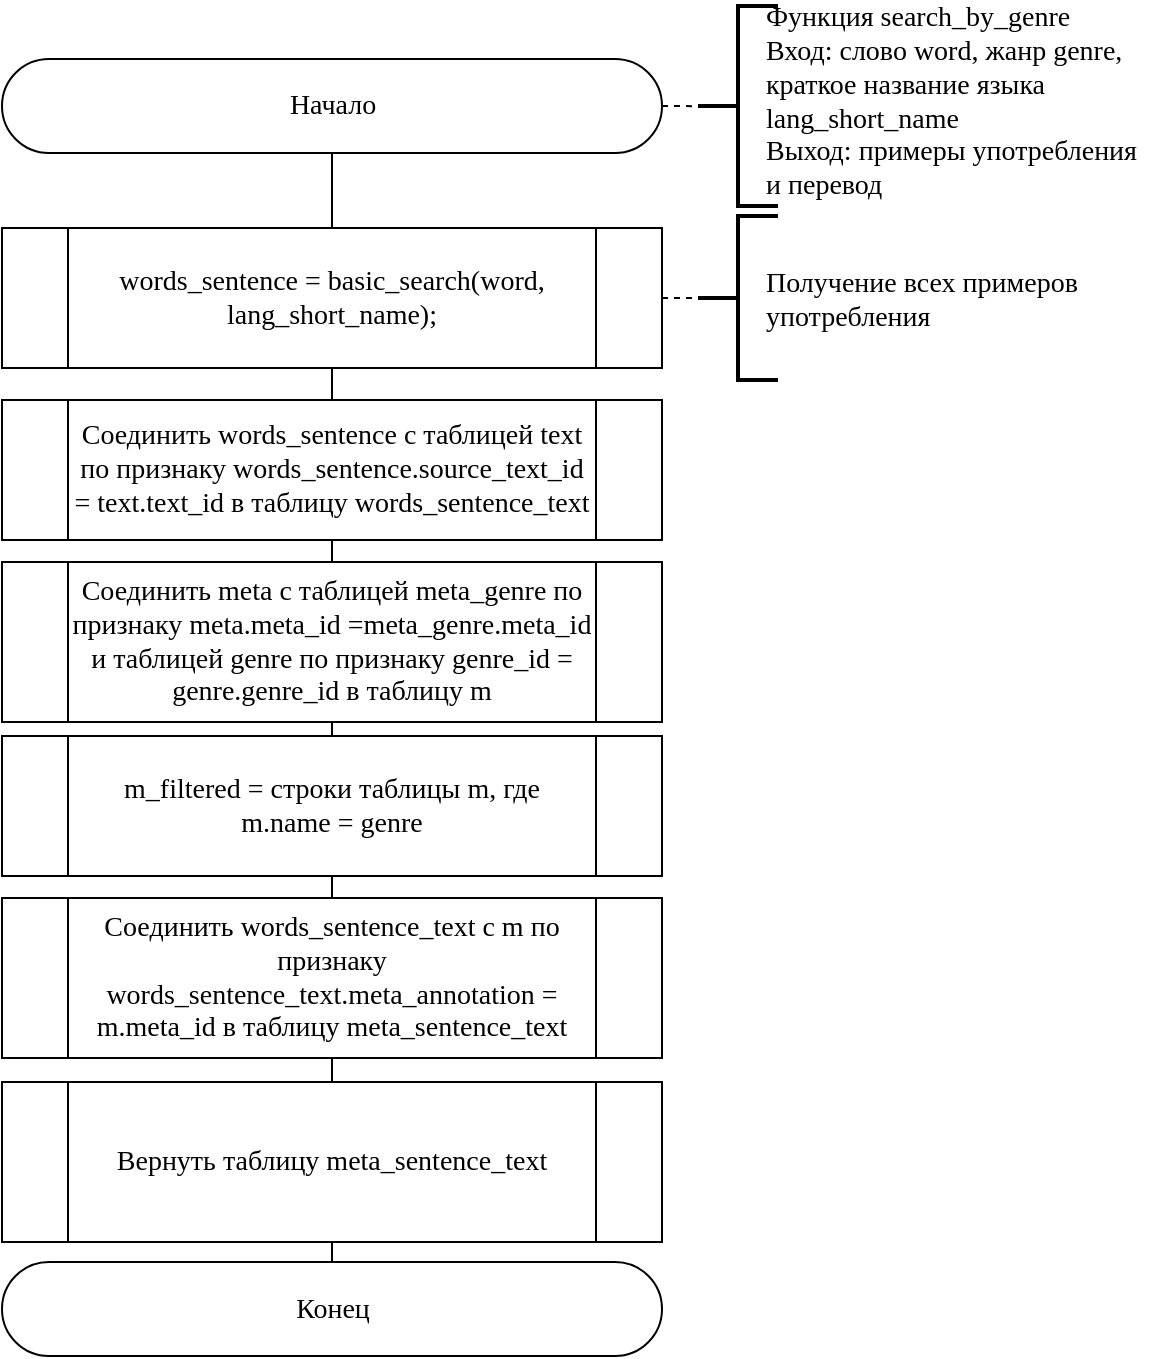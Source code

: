 <mxfile version="20.8.16" type="device"><diagram id="C5RBs43oDa-KdzZeNtuy" name="Page-1"><mxGraphModel dx="1036" dy="614" grid="1" gridSize="10" guides="1" tooltips="1" connect="1" arrows="1" fold="1" page="1" pageScale="1" pageWidth="600" pageHeight="680" math="0" shadow="0"><root><mxCell id="WIyWlLk6GJQsqaUBKTNV-0"/><mxCell id="WIyWlLk6GJQsqaUBKTNV-1" parent="WIyWlLk6GJQsqaUBKTNV-0"/><mxCell id="dCSs5ZLkzxHI0vqwsW0G-0" value="&lt;font face=&quot;Times New Roman&quot; style=&quot;font-size: 14px;&quot;&gt;Начало&lt;/font&gt;" style="html=1;dashed=0;whitespace=wrap;shape=mxgraph.dfd.start" parent="WIyWlLk6GJQsqaUBKTNV-1" vertex="1"><mxGeometry x="20" y="28.5" width="330" height="47" as="geometry"/></mxCell><mxCell id="dCSs5ZLkzxHI0vqwsW0G-2" value="" style="strokeWidth=2;html=1;shape=mxgraph.flowchart.annotation_2;align=left;labelPosition=right;pointerEvents=1;fontFamily=Times New Roman;fontSize=14;" parent="WIyWlLk6GJQsqaUBKTNV-1" vertex="1"><mxGeometry x="368" y="2" width="40" height="100" as="geometry"/></mxCell><mxCell id="dCSs5ZLkzxHI0vqwsW0G-3" value="" style="endArrow=none;dashed=1;html=1;rounded=0;fontFamily=Times New Roman;fontSize=14;exitX=1;exitY=0.5;exitDx=0;exitDy=0;exitPerimeter=0;entryX=0.034;entryY=0.501;entryDx=0;entryDy=0;entryPerimeter=0;" parent="WIyWlLk6GJQsqaUBKTNV-1" source="dCSs5ZLkzxHI0vqwsW0G-0" target="dCSs5ZLkzxHI0vqwsW0G-2" edge="1"><mxGeometry width="50" height="50" relative="1" as="geometry"><mxPoint x="359" y="51" as="sourcePoint"/><mxPoint x="448" y="90" as="targetPoint"/></mxGeometry></mxCell><mxCell id="dCSs5ZLkzxHI0vqwsW0G-4" value="Функция search_by_genre&lt;br&gt;Вход: слово word, жанр genre, краткое название языка lang_short_name&lt;br&gt;Выход: примеры употребления&amp;nbsp;&lt;br&gt;и перевод" style="text;html=1;strokeColor=none;fillColor=none;align=left;verticalAlign=middle;whiteSpace=wrap;rounded=0;fontSize=14;fontFamily=Times New Roman;" parent="WIyWlLk6GJQsqaUBKTNV-1" vertex="1"><mxGeometry x="400" width="200" height="100" as="geometry"/></mxCell><mxCell id="dCSs5ZLkzxHI0vqwsW0G-5" value="" style="endArrow=none;html=1;rounded=0;fontFamily=Times New Roman;fontSize=14;entryX=0.5;entryY=0.5;entryDx=0;entryDy=23.5;entryPerimeter=0;exitX=0.5;exitY=0;exitDx=0;exitDy=0;" parent="WIyWlLk6GJQsqaUBKTNV-1" source="dCSs5ZLkzxHI0vqwsW0G-7" target="dCSs5ZLkzxHI0vqwsW0G-0" edge="1"><mxGeometry width="50" height="50" relative="1" as="geometry"><mxPoint x="185" y="106" as="sourcePoint"/><mxPoint x="223" y="136" as="targetPoint"/></mxGeometry></mxCell><mxCell id="dCSs5ZLkzxHI0vqwsW0G-7" value="words_sentence = basic_search(word, &lt;br&gt;lang_short_name);" style="shape=process;whiteSpace=wrap;html=1;backgroundOutline=1;fontFamily=Times New Roman;fontSize=14;" parent="WIyWlLk6GJQsqaUBKTNV-1" vertex="1"><mxGeometry x="20" y="113" width="330" height="70" as="geometry"/></mxCell><mxCell id="dCSs5ZLkzxHI0vqwsW0G-8" value="Соединить words_sentence с таблицей text по признаку words_sentence.source_text_id = text.text_id в таблицу words_sentence_text" style="shape=process;whiteSpace=wrap;html=1;backgroundOutline=1;fontFamily=Times New Roman;fontSize=14;" parent="WIyWlLk6GJQsqaUBKTNV-1" vertex="1"><mxGeometry x="20" y="199" width="330" height="70" as="geometry"/></mxCell><mxCell id="dCSs5ZLkzxHI0vqwsW0G-9" value="" style="endArrow=none;html=1;rounded=0;fontFamily=Times New Roman;fontSize=14;exitX=0.5;exitY=0;exitDx=0;exitDy=0;entryX=0.5;entryY=1;entryDx=0;entryDy=0;" parent="WIyWlLk6GJQsqaUBKTNV-1" source="dCSs5ZLkzxHI0vqwsW0G-8" target="dCSs5ZLkzxHI0vqwsW0G-7" edge="1"><mxGeometry width="50" height="50" relative="1" as="geometry"><mxPoint x="173" y="213" as="sourcePoint"/><mxPoint x="223" y="163" as="targetPoint"/></mxGeometry></mxCell><mxCell id="dCSs5ZLkzxHI0vqwsW0G-16" value="&lt;font face=&quot;Times New Roman&quot;&gt;&lt;span style=&quot;font-size: 14px;&quot;&gt;Конец&lt;/span&gt;&lt;/font&gt;" style="html=1;dashed=0;whitespace=wrap;shape=mxgraph.dfd.start" parent="WIyWlLk6GJQsqaUBKTNV-1" vertex="1"><mxGeometry x="20" y="630" width="330" height="47" as="geometry"/></mxCell><mxCell id="dCSs5ZLkzxHI0vqwsW0G-17" value="" style="endArrow=none;html=1;rounded=0;fontFamily=Times New Roman;fontSize=14;exitX=0.5;exitY=0.5;exitDx=0;exitDy=-23.5;exitPerimeter=0;entryX=0.5;entryY=1;entryDx=0;entryDy=0;" parent="WIyWlLk6GJQsqaUBKTNV-1" source="dCSs5ZLkzxHI0vqwsW0G-16" target="vvVP9l_vTxtYH7QzyTid-5" edge="1"><mxGeometry width="50" height="50" relative="1" as="geometry"><mxPoint x="203" y="408" as="sourcePoint"/><mxPoint x="173.0" y="538" as="targetPoint"/></mxGeometry></mxCell><mxCell id="vvVP9l_vTxtYH7QzyTid-0" value="" style="strokeWidth=2;html=1;shape=mxgraph.flowchart.annotation_2;align=left;labelPosition=right;pointerEvents=1;fontFamily=Times New Roman;fontSize=14;" parent="WIyWlLk6GJQsqaUBKTNV-1" vertex="1"><mxGeometry x="368" y="107" width="40" height="82" as="geometry"/></mxCell><mxCell id="vvVP9l_vTxtYH7QzyTid-1" value="" style="endArrow=none;dashed=1;html=1;rounded=0;fontFamily=Times New Roman;fontSize=14;exitX=1;exitY=0.5;exitDx=0;exitDy=0;entryX=0.034;entryY=0.501;entryDx=0;entryDy=0;entryPerimeter=0;" parent="WIyWlLk6GJQsqaUBKTNV-1" source="dCSs5ZLkzxHI0vqwsW0G-7" target="vvVP9l_vTxtYH7QzyTid-0" edge="1"><mxGeometry width="50" height="50" relative="1" as="geometry"><mxPoint x="359" y="148" as="sourcePoint"/><mxPoint x="448" y="187" as="targetPoint"/></mxGeometry></mxCell><mxCell id="vvVP9l_vTxtYH7QzyTid-2" value="Получение всех примеров употребления" style="text;html=1;strokeColor=none;fillColor=none;align=left;verticalAlign=middle;whiteSpace=wrap;rounded=0;fontSize=14;fontFamily=Times New Roman;" parent="WIyWlLk6GJQsqaUBKTNV-1" vertex="1"><mxGeometry x="400" y="99" width="200" height="100" as="geometry"/></mxCell><mxCell id="vvVP9l_vTxtYH7QzyTid-3" value="" style="endArrow=none;html=1;rounded=0;entryX=0.5;entryY=1;entryDx=0;entryDy=0;exitX=0.5;exitY=0;exitDx=0;exitDy=0;" parent="WIyWlLk6GJQsqaUBKTNV-1" source="vvVP9l_vTxtYH7QzyTid-5" target="vvVP9l_vTxtYH7QzyTid-4" edge="1"><mxGeometry width="50" height="50" relative="1" as="geometry"><mxPoint x="173" y="455" as="sourcePoint"/><mxPoint x="173.0" y="452" as="targetPoint"/></mxGeometry></mxCell><mxCell id="vvVP9l_vTxtYH7QzyTid-4" value="m_filtered = строки таблицы m, где &lt;br&gt;m.name = genre" style="shape=process;whiteSpace=wrap;html=1;backgroundOutline=1;fontFamily=Times New Roman;fontSize=14;" parent="WIyWlLk6GJQsqaUBKTNV-1" vertex="1"><mxGeometry x="20" y="367" width="330" height="70" as="geometry"/></mxCell><mxCell id="vvVP9l_vTxtYH7QzyTid-5" value="Соединить words_sentence_text с m по признаку words_sentence_text.meta_annotation = m.meta_id в таблицу meta_sentence_text" style="shape=process;whiteSpace=wrap;html=1;backgroundOutline=1;fontFamily=Times New Roman;fontSize=14;" parent="WIyWlLk6GJQsqaUBKTNV-1" vertex="1"><mxGeometry x="20" y="448" width="330" height="80" as="geometry"/></mxCell><mxCell id="nGv8HsUh3d7slQZSXFa4-0" value="Соединить meta с таблицей meta_genre по признаку meta.meta_id =meta_genre.meta_id &lt;br&gt;и таблицей genre по признаку genre_id = genre.genre_id в таблицу m" style="shape=process;whiteSpace=wrap;html=1;backgroundOutline=1;fontFamily=Times New Roman;fontSize=14;" parent="WIyWlLk6GJQsqaUBKTNV-1" vertex="1"><mxGeometry x="20" y="280" width="330" height="80" as="geometry"/></mxCell><mxCell id="nGv8HsUh3d7slQZSXFa4-1" value="" style="endArrow=none;html=1;rounded=0;entryX=0.5;entryY=1;entryDx=0;entryDy=0;exitX=0.5;exitY=0;exitDx=0;exitDy=0;" parent="WIyWlLk6GJQsqaUBKTNV-1" source="nGv8HsUh3d7slQZSXFa4-0" target="dCSs5ZLkzxHI0vqwsW0G-8" edge="1"><mxGeometry width="50" height="50" relative="1" as="geometry"><mxPoint x="150" y="320" as="sourcePoint"/><mxPoint x="200" y="270" as="targetPoint"/></mxGeometry></mxCell><mxCell id="nGv8HsUh3d7slQZSXFa4-3" value="" style="endArrow=none;html=1;rounded=0;exitX=0.5;exitY=0;exitDx=0;exitDy=0;entryX=0.5;entryY=1;entryDx=0;entryDy=0;" parent="WIyWlLk6GJQsqaUBKTNV-1" source="vvVP9l_vTxtYH7QzyTid-4" target="nGv8HsUh3d7slQZSXFa4-0" edge="1"><mxGeometry width="50" height="50" relative="1" as="geometry"><mxPoint x="170" y="330" as="sourcePoint"/><mxPoint x="220" y="280" as="targetPoint"/></mxGeometry></mxCell><mxCell id="nGv8HsUh3d7slQZSXFa4-4" value="Вернуть таблицу meta_sentence_text" style="shape=process;whiteSpace=wrap;html=1;backgroundOutline=1;fontFamily=Times New Roman;fontSize=14;" parent="WIyWlLk6GJQsqaUBKTNV-1" vertex="1"><mxGeometry x="20" y="540" width="330" height="80" as="geometry"/></mxCell></root></mxGraphModel></diagram></mxfile>